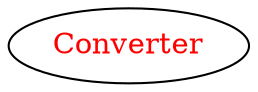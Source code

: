 digraph dependencyGraph {
 concentrate=true;
 ranksep="2.0";
 rankdir="LR"; 
 splines="ortho";
"Converter" [fontcolor="red"];
}